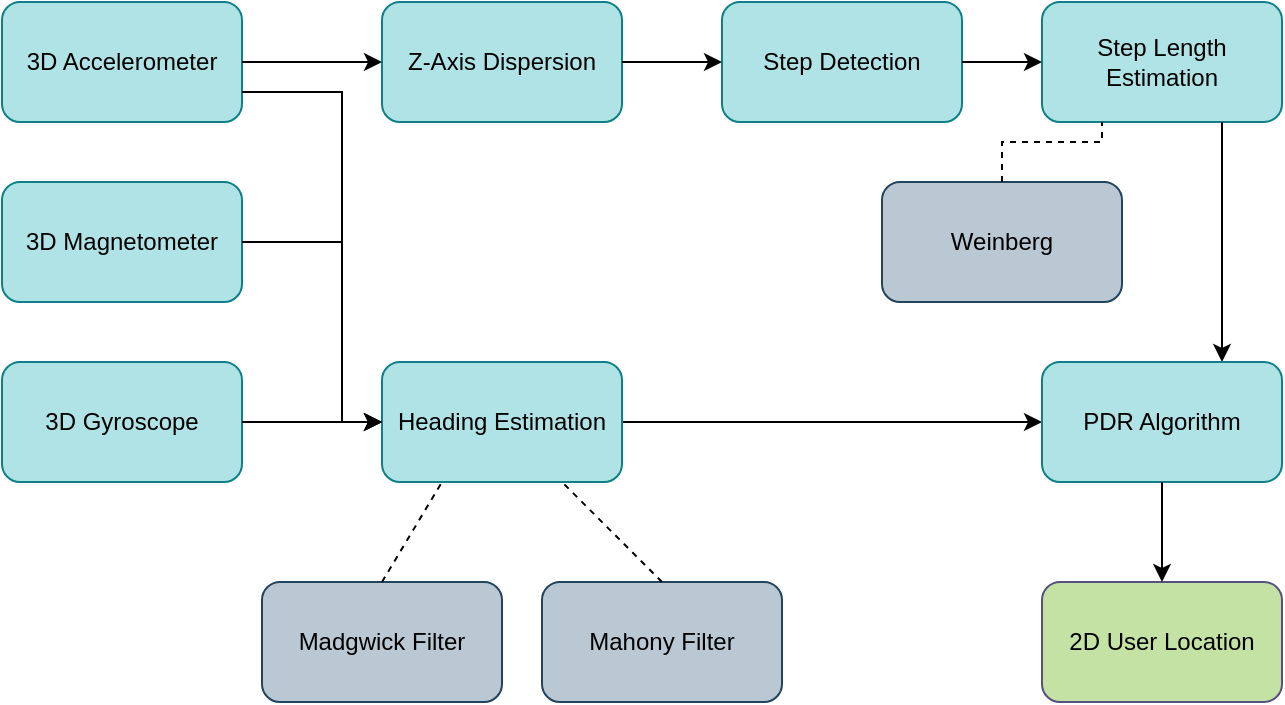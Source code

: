 <mxfile version="14.4.8" type="device"><diagram id="ecp4uw_9nfHkODB00ScW" name="Page-1"><mxGraphModel dx="1422" dy="794" grid="1" gridSize="10" guides="1" tooltips="1" connect="1" arrows="1" fold="1" page="1" pageScale="1" pageWidth="827" pageHeight="1169" math="0" shadow="0"><root><mxCell id="0"/><mxCell id="1" parent="0"/><mxCell id="2" value="3D Gyroscope" style="rounded=1;whiteSpace=wrap;html=1;fillColor=#b0e3e6;strokeColor=#0e8088;" parent="1" vertex="1"><mxGeometry x="120" y="310" width="120" height="60" as="geometry"/></mxCell><mxCell id="t466IJvHTOn16rHvfp_S-2" value="3D Magnetometer" style="rounded=1;whiteSpace=wrap;html=1;fillColor=#b0e3e6;strokeColor=#0e8088;" parent="1" vertex="1"><mxGeometry x="120" y="220" width="120" height="60" as="geometry"/></mxCell><mxCell id="t466IJvHTOn16rHvfp_S-3" value="3D Accelerometer" style="rounded=1;whiteSpace=wrap;html=1;fillColor=#b0e3e6;strokeColor=#0e8088;" parent="1" vertex="1"><mxGeometry x="120" y="130" width="120" height="60" as="geometry"/></mxCell><mxCell id="3" value="Z-Axis Dispersion" style="rounded=1;whiteSpace=wrap;html=1;fillColor=#b0e3e6;strokeColor=#0e8088;" parent="1" vertex="1"><mxGeometry x="310" y="130" width="120" height="60" as="geometry"/></mxCell><mxCell id="4" value="Step Detection" style="rounded=1;whiteSpace=wrap;html=1;fillColor=#b0e3e6;strokeColor=#0e8088;" parent="1" vertex="1"><mxGeometry x="480" y="130" width="120" height="60" as="geometry"/></mxCell><mxCell id="50" style="edgeStyle=orthogonalEdgeStyle;rounded=0;orthogonalLoop=1;jettySize=auto;html=1;entryX=0;entryY=0.5;entryDx=0;entryDy=0;" parent="1" source="30" target="48" edge="1"><mxGeometry relative="1" as="geometry"/></mxCell><mxCell id="30" value="Heading Estimation" style="rounded=1;whiteSpace=wrap;html=1;fillColor=#b0e3e6;strokeColor=#0e8088;" parent="1" vertex="1"><mxGeometry x="310" y="310" width="120" height="60" as="geometry"/></mxCell><mxCell id="33" value="Madgwick Filter" style="rounded=1;whiteSpace=wrap;html=1;fillColor=#bac8d3;strokeColor=#23445d;" parent="1" vertex="1"><mxGeometry x="250" y="420" width="120" height="60" as="geometry"/></mxCell><mxCell id="34" value="Mahony Filter" style="rounded=1;whiteSpace=wrap;html=1;fillColor=#bac8d3;strokeColor=#23445d;" parent="1" vertex="1"><mxGeometry x="390" y="420" width="120" height="60" as="geometry"/></mxCell><mxCell id="35" value="" style="endArrow=classic;html=1;exitX=1;exitY=0.5;exitDx=0;exitDy=0;entryX=0;entryY=0.5;entryDx=0;entryDy=0;" parent="1" source="2" target="30" edge="1"><mxGeometry width="50" height="50" relative="1" as="geometry"><mxPoint x="340" y="110" as="sourcePoint"/><mxPoint x="390" y="60" as="targetPoint"/></mxGeometry></mxCell><mxCell id="36" value="" style="endArrow=classic;html=1;exitX=1;exitY=0.75;exitDx=0;exitDy=0;entryX=0;entryY=0.5;entryDx=0;entryDy=0;rounded=0;" parent="1" source="t466IJvHTOn16rHvfp_S-3" target="30" edge="1"><mxGeometry width="50" height="50" relative="1" as="geometry"><mxPoint x="260" y="130" as="sourcePoint"/><mxPoint x="310" y="80" as="targetPoint"/><Array as="points"><mxPoint x="290" y="175"/><mxPoint x="290" y="340"/></Array></mxGeometry></mxCell><mxCell id="37" value="" style="endArrow=classic;html=1;entryX=0;entryY=0.5;entryDx=0;entryDy=0;exitX=1;exitY=0.5;exitDx=0;exitDy=0;rounded=0;" parent="1" source="t466IJvHTOn16rHvfp_S-2" target="30" edge="1"><mxGeometry width="50" height="50" relative="1" as="geometry"><mxPoint x="150" y="500" as="sourcePoint"/><mxPoint x="200" y="450" as="targetPoint"/><Array as="points"><mxPoint x="290" y="250"/><mxPoint x="290" y="340"/></Array></mxGeometry></mxCell><mxCell id="38" value="" style="endArrow=classic;html=1;exitX=1;exitY=0.5;exitDx=0;exitDy=0;entryX=0;entryY=0.5;entryDx=0;entryDy=0;" parent="1" source="t466IJvHTOn16rHvfp_S-3" target="3" edge="1"><mxGeometry width="50" height="50" relative="1" as="geometry"><mxPoint x="250" y="90" as="sourcePoint"/><mxPoint x="300" y="40" as="targetPoint"/></mxGeometry></mxCell><mxCell id="42" value="Step Length Estimation" style="rounded=1;whiteSpace=wrap;html=1;fillColor=#b0e3e6;strokeColor=#0e8088;" parent="1" vertex="1"><mxGeometry x="640" y="130" width="120" height="60" as="geometry"/></mxCell><mxCell id="43" value="" style="endArrow=classic;html=1;exitX=1;exitY=0.5;exitDx=0;exitDy=0;entryX=0;entryY=0.5;entryDx=0;entryDy=0;" parent="1" source="3" target="4" edge="1"><mxGeometry width="50" height="50" relative="1" as="geometry"><mxPoint x="610" y="280" as="sourcePoint"/><mxPoint x="660" y="230" as="targetPoint"/></mxGeometry></mxCell><mxCell id="44" value="" style="endArrow=classic;html=1;exitX=1;exitY=0.5;exitDx=0;exitDy=0;entryX=0;entryY=0.5;entryDx=0;entryDy=0;" parent="1" source="4" target="42" edge="1"><mxGeometry width="50" height="50" relative="1" as="geometry"><mxPoint x="610" y="290" as="sourcePoint"/><mxPoint x="660" y="240" as="targetPoint"/></mxGeometry></mxCell><mxCell id="45" value="Weinberg" style="rounded=1;whiteSpace=wrap;html=1;fillColor=#bac8d3;strokeColor=#23445d;" parent="1" vertex="1"><mxGeometry x="560" y="220" width="120" height="60" as="geometry"/></mxCell><mxCell id="47" value="" style="endArrow=classic;html=1;exitX=0.75;exitY=1;exitDx=0;exitDy=0;rounded=0;entryX=0.75;entryY=0;entryDx=0;entryDy=0;" parent="1" source="42" target="48" edge="1"><mxGeometry width="50" height="50" relative="1" as="geometry"><mxPoint x="750" y="390" as="sourcePoint"/><mxPoint x="740" y="320" as="targetPoint"/><Array as="points"/></mxGeometry></mxCell><mxCell id="48" value="PDR Algorithm" style="rounded=1;whiteSpace=wrap;html=1;fillColor=#b0e3e6;strokeColor=#0e8088;" parent="1" vertex="1"><mxGeometry x="640" y="310" width="120" height="60" as="geometry"/></mxCell><mxCell id="54" value="2D User Location" style="rounded=1;whiteSpace=wrap;html=1;strokeColor=#56517e;fillColor=#C4E2A3;" parent="1" vertex="1"><mxGeometry x="640" y="420" width="120" height="60" as="geometry"/></mxCell><mxCell id="55" value="" style="endArrow=classic;html=1;exitX=0.5;exitY=1;exitDx=0;exitDy=0;entryX=0.5;entryY=0;entryDx=0;entryDy=0;" parent="1" source="48" target="54" edge="1"><mxGeometry width="50" height="50" relative="1" as="geometry"><mxPoint x="540" y="510" as="sourcePoint"/><mxPoint x="590" y="460" as="targetPoint"/></mxGeometry></mxCell><mxCell id="56" value="" style="endArrow=none;dashed=1;html=1;entryX=0.75;entryY=1;entryDx=0;entryDy=0;exitX=0.5;exitY=0;exitDx=0;exitDy=0;" parent="1" source="34" target="30" edge="1"><mxGeometry width="50" height="50" relative="1" as="geometry"><mxPoint x="460" y="390" as="sourcePoint"/><mxPoint x="530" y="600" as="targetPoint"/></mxGeometry></mxCell><mxCell id="57" value="" style="endArrow=none;dashed=1;html=1;entryX=0.25;entryY=1;entryDx=0;entryDy=0;exitX=0.5;exitY=0;exitDx=0;exitDy=0;" parent="1" source="33" target="30" edge="1"><mxGeometry width="50" height="50" relative="1" as="geometry"><mxPoint x="160" y="480" as="sourcePoint"/><mxPoint x="210" y="430" as="targetPoint"/></mxGeometry></mxCell><mxCell id="58" value="" style="endArrow=none;dashed=1;html=1;entryX=0.25;entryY=1;entryDx=0;entryDy=0;exitX=0.5;exitY=0;exitDx=0;exitDy=0;strokeColor=none;rounded=0;" parent="1" source="45" target="42" edge="1"><mxGeometry width="50" height="50" relative="1" as="geometry"><mxPoint x="400" y="290" as="sourcePoint"/><mxPoint x="450" y="240" as="targetPoint"/><Array as="points"><mxPoint x="620" y="200"/><mxPoint x="670" y="200"/></Array></mxGeometry></mxCell><mxCell id="59" value="" style="endArrow=none;dashed=1;html=1;entryX=0.25;entryY=1;entryDx=0;entryDy=0;exitX=0.5;exitY=0;exitDx=0;exitDy=0;rounded=0;" parent="1" source="45" target="42" edge="1"><mxGeometry width="50" height="50" relative="1" as="geometry"><mxPoint x="590" y="210" as="sourcePoint"/><mxPoint x="470" y="250" as="targetPoint"/><Array as="points"><mxPoint x="620" y="200"/><mxPoint x="670" y="200"/></Array></mxGeometry></mxCell></root></mxGraphModel></diagram></mxfile>